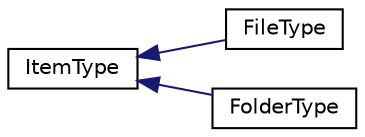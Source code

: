 digraph "Graphical Class Hierarchy"
{
 // LATEX_PDF_SIZE
  edge [fontname="Helvetica",fontsize="10",labelfontname="Helvetica",labelfontsize="10"];
  node [fontname="Helvetica",fontsize="10",shape=record];
  rankdir="LR";
  Node0 [label="ItemType",height=0.2,width=0.4,color="black", fillcolor="white", style="filled",URL="$class_item_type.html",tooltip="Item class."];
  Node0 -> Node1 [dir="back",color="midnightblue",fontsize="10",style="solid",fontname="Helvetica"];
  Node1 [label="FileType",height=0.2,width=0.4,color="black", fillcolor="white", style="filled",URL="$class_file_type.html",tooltip="FileType class."];
  Node0 -> Node2 [dir="back",color="midnightblue",fontsize="10",style="solid",fontname="Helvetica"];
  Node2 [label="FolderType",height=0.2,width=0.4,color="black", fillcolor="white", style="filled",URL="$class_folder_type.html",tooltip="FolderType class."];
}
